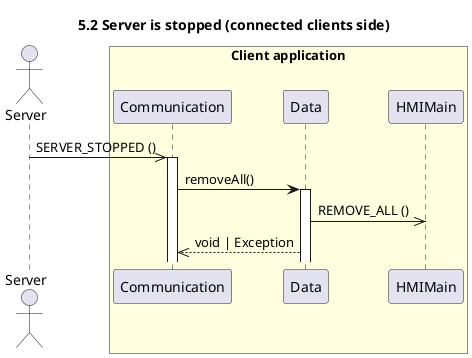 @startuml 5.2 Server is stopped (connected clients side)
title 5.2 Server is stopped (connected clients side)

actor "Server" as server
box "Client application" #LightYellow
    participant "Communication" as com
    participant "Data" as data
    participant "HMIMain" as hmi
end box

server ->> com++ : SERVER_STOPPED ()
com -> data++: removeAll()
data ->> hmi: REMOVE_ALL ()
data-->> com: void | Exception



@enduml